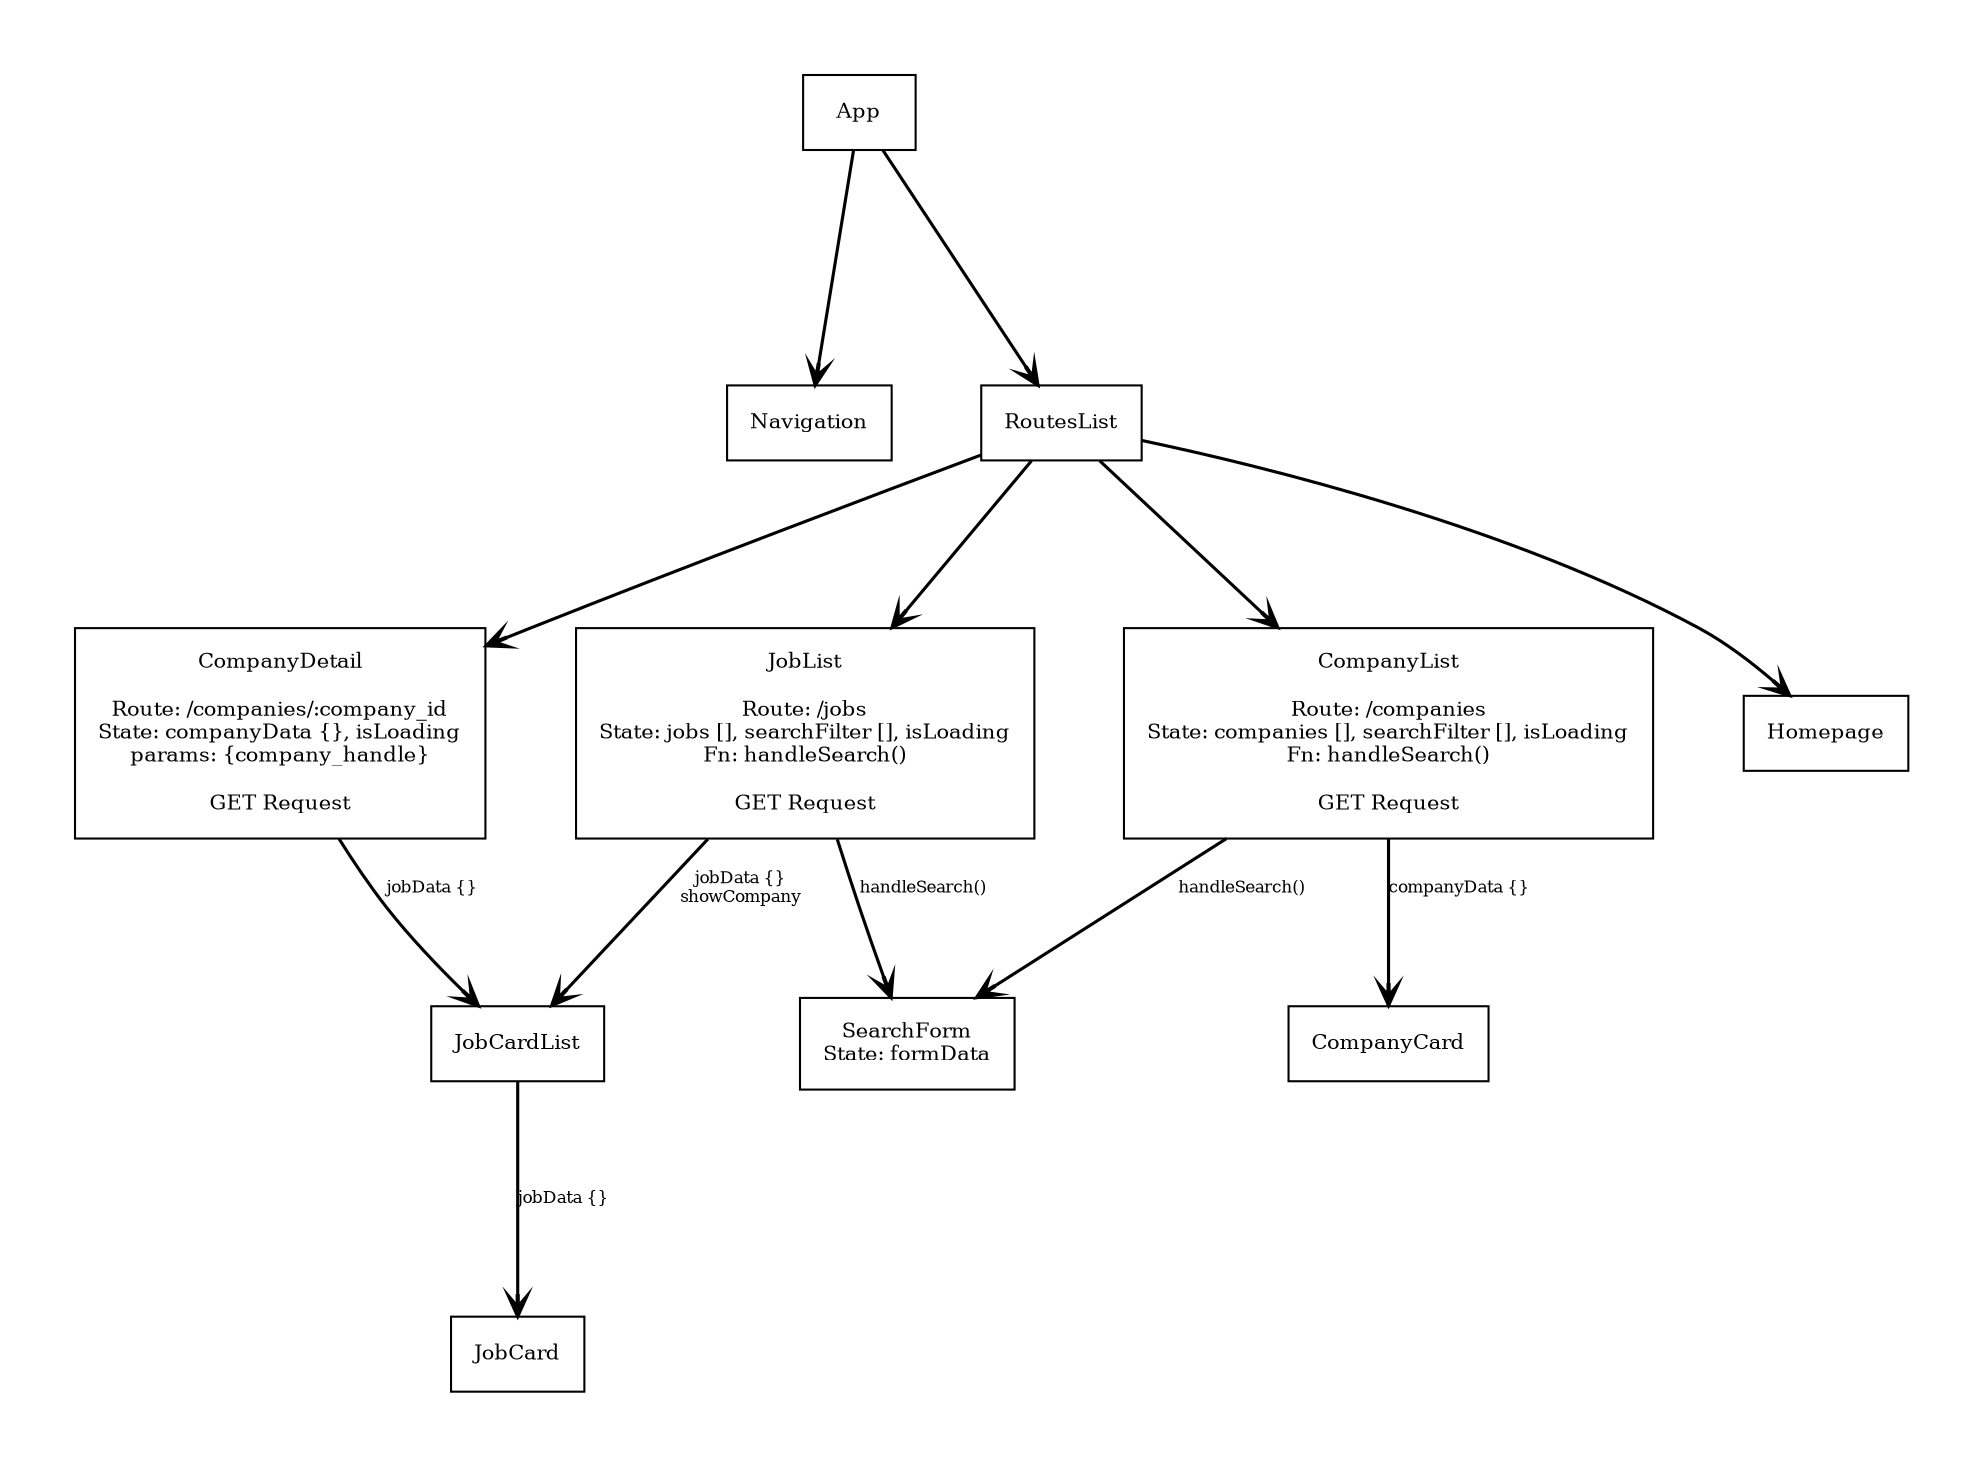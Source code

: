 digraph Madlibs {

  // Light Mode
  graph [pad="0.5", ranksep="0.4 equally", nodesep="0.6", fontsize="10pt"];
  node [fontsize="10pt", shape="rectangle", margin="0.15"];
  edge [fontsize="8pt", penwidth="1.5", arrowhead="vee"];

  // Dark Mode
//   graph [pad="0.5", ranksep="0.4 equally", nodesep="0.6", fontsize="10pt", bgcolor="black"];
//   node [fontsize="10pt", shape="rectangle", margin="0.15", fontcolor="white", color="white", fillcolor="gray30", style="filled"];
//   edge [fontsize="8pt", penwidth="1.5", arrowhead="vee", color="white", fontcolor="white"];

  // Nodes & Edges

  App [label="App\n"]
  NavBar [label="Navigation"]
  Routes [label="RoutesList\n"]
  Company [label="CompanyDetail\n\nRoute: /companies/:company_id\nState: companyData {}, isLoading\nparams: {company_handle}\n\nGET Request"]
  JobListing [label="JobList\n\nRoute: /jobs\nState: jobs [], searchFilter [], isLoading\nFn: handleSearch()\n\nGET Request"]
  CompanyListing [label="CompanyList\n\nRoute: /companies\nState: companies [], searchFilter [], isLoading\nFn: handleSearch()\n\nGET Request"]
  SearchBar [label="SearchForm\nState: formData"]
  JobCardList [label="JobCardList"]


  App -> NavBar
  App -> Routes
  Routes -> CompanyListing
  Routes -> JobListing
  Routes -> Company
  Routes -> Homepage
  CompanyListing -> CompanyCard [label="companyData {}"]


  JobListing -> JobCardList [label="jobData {}\nshowCompany"]
  Company -> JobCardList -> JobCard [label="jobData {}"]
  JobListing, CompanyListing -> SearchBar [label="handleSearch()"]
//   App -> Game

//   Game -> StoryPicker [label="[titles]\n'buttonLabel'"]
//   Game -> GameMode [label="{storyData}"]

//   StoryPicker -> Button [label="'buttonLabel'"]

//   GameMode -> Story [label="{storyData}\n'buttonLabel'\nresetStory()\n'storyTitle'"];
//   GameMode -> StoryForm [label="[fields]\n'buttonLabel'\nsaveStory()"];

//   Story -> Button [label="'buttonLabel'\nresetStory()"];
//   StoryForm -> RenderFields [label="[fields]"];
//   StoryForm -> Button [label="'buttonLabel'\nsaveStory()"];

//   RenderFields -> Field [label="onChange()\n[formData]"]
}
